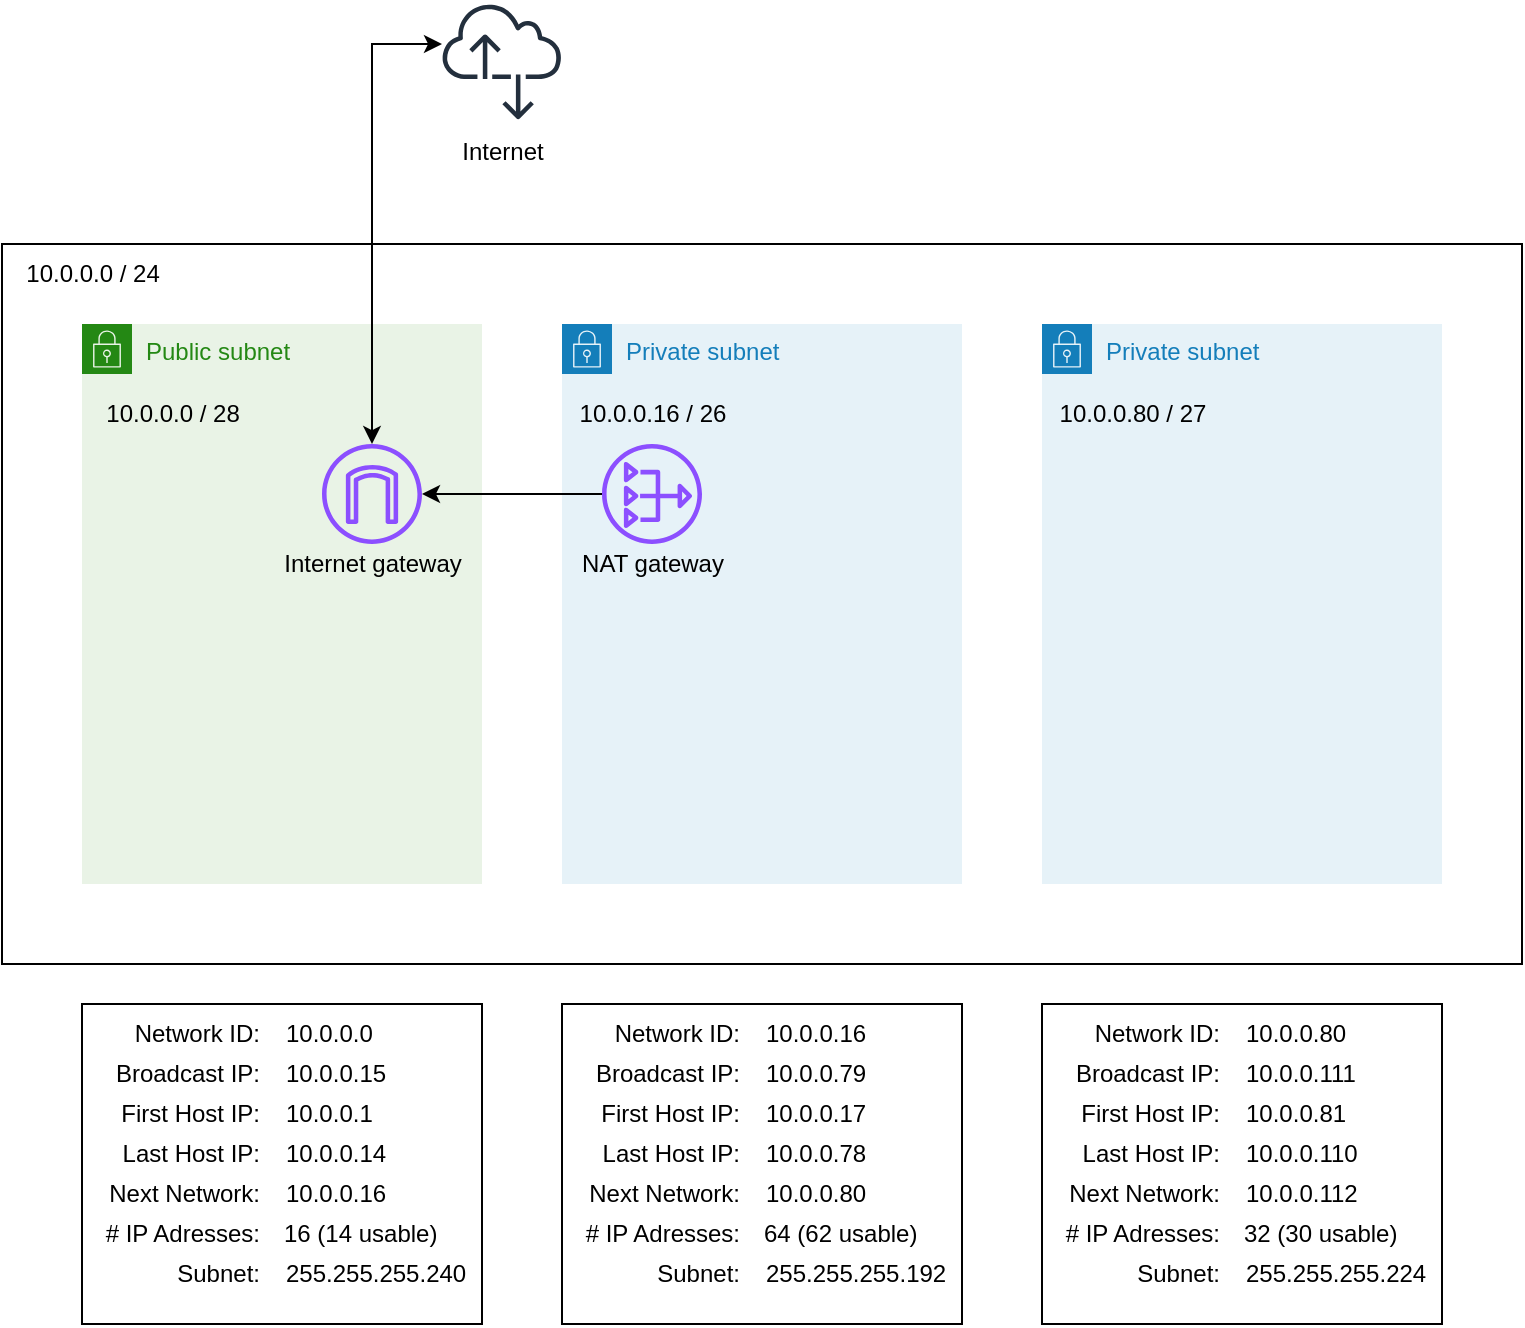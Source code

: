 <mxfile version="22.0.8" type="device" pages="2">
  <diagram name="Page-1" id="U_IowHS9YF1yu9MA0anT">
    <mxGraphModel dx="673" dy="943" grid="1" gridSize="10" guides="1" tooltips="1" connect="1" arrows="1" fold="1" page="1" pageScale="1" pageWidth="827" pageHeight="1169" math="0" shadow="0">
      <root>
        <mxCell id="0" />
        <mxCell id="1" parent="0" />
        <mxCell id="Ga9XXhml2g3gXXF3vAI1-13" value="" style="rounded=0;whiteSpace=wrap;html=1;" vertex="1" parent="1">
          <mxGeometry x="40" y="280" width="760" height="360" as="geometry" />
        </mxCell>
        <mxCell id="Ga9XXhml2g3gXXF3vAI1-3" value="Private subnet" style="points=[[0,0],[0.25,0],[0.5,0],[0.75,0],[1,0],[1,0.25],[1,0.5],[1,0.75],[1,1],[0.75,1],[0.5,1],[0.25,1],[0,1],[0,0.75],[0,0.5],[0,0.25]];outlineConnect=0;gradientColor=none;html=1;whiteSpace=wrap;fontSize=12;fontStyle=0;container=1;pointerEvents=0;collapsible=0;recursiveResize=0;shape=mxgraph.aws4.group;grIcon=mxgraph.aws4.group_security_group;grStroke=0;strokeColor=#147EBA;fillColor=#E6F2F8;verticalAlign=top;align=left;spacingLeft=30;fontColor=#147EBA;dashed=0;" vertex="1" parent="1">
          <mxGeometry x="560" y="320" width="200" height="280" as="geometry" />
        </mxCell>
        <mxCell id="Ga9XXhml2g3gXXF3vAI1-4" value="10.0.0.80 / 27" style="text;html=1;align=center;verticalAlign=middle;resizable=0;points=[];autosize=1;strokeColor=none;fillColor=none;" vertex="1" parent="Ga9XXhml2g3gXXF3vAI1-3">
          <mxGeometry x="-5" y="30" width="100" height="30" as="geometry" />
        </mxCell>
        <mxCell id="Ga9XXhml2g3gXXF3vAI1-5" value="Private subnet" style="points=[[0,0],[0.25,0],[0.5,0],[0.75,0],[1,0],[1,0.25],[1,0.5],[1,0.75],[1,1],[0.75,1],[0.5,1],[0.25,1],[0,1],[0,0.75],[0,0.5],[0,0.25]];outlineConnect=0;gradientColor=none;html=1;whiteSpace=wrap;fontSize=12;fontStyle=0;container=1;pointerEvents=0;collapsible=0;recursiveResize=0;shape=mxgraph.aws4.group;grIcon=mxgraph.aws4.group_security_group;grStroke=0;strokeColor=#147EBA;fillColor=#E6F2F8;verticalAlign=top;align=left;spacingLeft=30;fontColor=#147EBA;dashed=0;" vertex="1" parent="1">
          <mxGeometry x="320" y="320" width="200" height="280" as="geometry" />
        </mxCell>
        <mxCell id="Ga9XXhml2g3gXXF3vAI1-6" value="&lt;div&gt;10.0.0.16 / 26&lt;/div&gt;" style="text;html=1;align=center;verticalAlign=middle;resizable=0;points=[];autosize=1;strokeColor=none;fillColor=none;" vertex="1" parent="Ga9XXhml2g3gXXF3vAI1-5">
          <mxGeometry x="-5" y="30" width="100" height="30" as="geometry" />
        </mxCell>
        <mxCell id="Ga9XXhml2g3gXXF3vAI1-7" value="" style="sketch=0;outlineConnect=0;fontColor=#232F3E;gradientColor=none;fillColor=#8C4FFF;strokeColor=none;dashed=0;verticalLabelPosition=bottom;verticalAlign=top;align=center;html=1;fontSize=12;fontStyle=0;aspect=fixed;pointerEvents=1;shape=mxgraph.aws4.nat_gateway;" vertex="1" parent="Ga9XXhml2g3gXXF3vAI1-5">
          <mxGeometry x="20" y="60" width="50" height="50" as="geometry" />
        </mxCell>
        <mxCell id="Ga9XXhml2g3gXXF3vAI1-10" value="NAT gateway" style="text;html=1;align=center;verticalAlign=middle;resizable=0;points=[];autosize=1;strokeColor=none;fillColor=none;" vertex="1" parent="Ga9XXhml2g3gXXF3vAI1-5">
          <mxGeometry y="105" width="90" height="30" as="geometry" />
        </mxCell>
        <mxCell id="Ga9XXhml2g3gXXF3vAI1-8" value="Public subnet" style="points=[[0,0],[0.25,0],[0.5,0],[0.75,0],[1,0],[1,0.25],[1,0.5],[1,0.75],[1,1],[0.75,1],[0.5,1],[0.25,1],[0,1],[0,0.75],[0,0.5],[0,0.25]];outlineConnect=0;gradientColor=none;html=1;whiteSpace=wrap;fontSize=12;fontStyle=0;container=1;pointerEvents=0;collapsible=0;recursiveResize=0;shape=mxgraph.aws4.group;grIcon=mxgraph.aws4.group_security_group;grStroke=0;strokeColor=#248814;fillColor=#E9F3E6;verticalAlign=top;align=left;spacingLeft=30;fontColor=#248814;dashed=0;" vertex="1" parent="1">
          <mxGeometry x="80" y="320" width="200" height="280" as="geometry" />
        </mxCell>
        <mxCell id="Ga9XXhml2g3gXXF3vAI1-9" value="&lt;div&gt;10.0.0.0 / 28&lt;/div&gt;" style="text;html=1;align=center;verticalAlign=middle;resizable=0;points=[];autosize=1;strokeColor=none;fillColor=none;" vertex="1" parent="Ga9XXhml2g3gXXF3vAI1-8">
          <mxGeometry y="30" width="90" height="30" as="geometry" />
        </mxCell>
        <mxCell id="Ga9XXhml2g3gXXF3vAI1-11" value="" style="sketch=0;outlineConnect=0;fontColor=#232F3E;gradientColor=none;fillColor=#8C4FFF;strokeColor=none;dashed=0;verticalLabelPosition=bottom;verticalAlign=top;align=center;html=1;fontSize=12;fontStyle=0;aspect=fixed;pointerEvents=1;shape=mxgraph.aws4.internet_gateway;" vertex="1" parent="Ga9XXhml2g3gXXF3vAI1-8">
          <mxGeometry x="120" y="60" width="50" height="50" as="geometry" />
        </mxCell>
        <mxCell id="Ga9XXhml2g3gXXF3vAI1-12" value="Internet gateway" style="text;html=1;align=center;verticalAlign=middle;resizable=0;points=[];autosize=1;strokeColor=none;fillColor=none;" vertex="1" parent="Ga9XXhml2g3gXXF3vAI1-8">
          <mxGeometry x="90" y="105" width="110" height="30" as="geometry" />
        </mxCell>
        <mxCell id="Ga9XXhml2g3gXXF3vAI1-14" value="&lt;div&gt;10.0.0.0 / 24&lt;/div&gt;" style="text;html=1;align=center;verticalAlign=middle;resizable=0;points=[];autosize=1;strokeColor=none;fillColor=none;" vertex="1" parent="1">
          <mxGeometry x="40" y="280" width="90" height="30" as="geometry" />
        </mxCell>
        <mxCell id="Ga9XXhml2g3gXXF3vAI1-15" value="" style="rounded=0;whiteSpace=wrap;html=1;container=0;" vertex="1" parent="1">
          <mxGeometry x="80" y="660" width="200" height="160" as="geometry" />
        </mxCell>
        <mxCell id="Ga9XXhml2g3gXXF3vAI1-16" value="&lt;div&gt;Network ID:&lt;/div&gt;" style="text;html=1;align=right;verticalAlign=middle;resizable=0;points=[];autosize=1;strokeColor=none;fillColor=none;container=0;" vertex="1" parent="1">
          <mxGeometry x="80" y="660" width="90" height="30" as="geometry" />
        </mxCell>
        <mxCell id="Ga9XXhml2g3gXXF3vAI1-17" value="Broadcast IP:" style="text;html=1;align=right;verticalAlign=middle;resizable=0;points=[];autosize=1;strokeColor=none;fillColor=none;container=0;" vertex="1" parent="1">
          <mxGeometry x="70" y="680" width="100" height="30" as="geometry" />
        </mxCell>
        <mxCell id="Ga9XXhml2g3gXXF3vAI1-18" value="&lt;div&gt;First Host IP:&lt;/div&gt;" style="text;html=1;align=right;verticalAlign=middle;resizable=0;points=[];autosize=1;strokeColor=none;fillColor=none;container=0;" vertex="1" parent="1">
          <mxGeometry x="80" y="700" width="90" height="30" as="geometry" />
        </mxCell>
        <mxCell id="Ga9XXhml2g3gXXF3vAI1-19" value="Last Host IP:" style="text;html=1;align=right;verticalAlign=middle;resizable=0;points=[];autosize=1;strokeColor=none;fillColor=none;container=0;" vertex="1" parent="1">
          <mxGeometry x="80" y="720" width="90" height="30" as="geometry" />
        </mxCell>
        <mxCell id="Ga9XXhml2g3gXXF3vAI1-20" value="Next Network:" style="text;html=1;align=right;verticalAlign=middle;resizable=0;points=[];autosize=1;strokeColor=none;fillColor=none;container=0;" vertex="1" parent="1">
          <mxGeometry x="70" y="740" width="100" height="30" as="geometry" />
        </mxCell>
        <mxCell id="Ga9XXhml2g3gXXF3vAI1-21" value="&lt;div&gt;# IP Adresses:&lt;/div&gt;" style="text;html=1;align=right;verticalAlign=middle;resizable=0;points=[];autosize=1;strokeColor=none;fillColor=none;container=0;" vertex="1" parent="1">
          <mxGeometry x="70" y="760" width="100" height="30" as="geometry" />
        </mxCell>
        <mxCell id="Ga9XXhml2g3gXXF3vAI1-22" value="&lt;div&gt;Subnet:&lt;/div&gt;" style="text;html=1;align=right;verticalAlign=middle;resizable=0;points=[];autosize=1;strokeColor=none;fillColor=none;container=0;" vertex="1" parent="1">
          <mxGeometry x="110" y="780" width="60" height="30" as="geometry" />
        </mxCell>
        <mxCell id="Ga9XXhml2g3gXXF3vAI1-23" value="10.0.0.0" style="text;html=1;align=left;verticalAlign=middle;resizable=0;points=[];autosize=1;strokeColor=none;fillColor=none;container=0;" vertex="1" parent="1">
          <mxGeometry x="180" y="660" width="70" height="30" as="geometry" />
        </mxCell>
        <mxCell id="Ga9XXhml2g3gXXF3vAI1-24" value="255.255.255.240" style="text;html=1;align=left;verticalAlign=middle;resizable=0;points=[];autosize=1;strokeColor=none;fillColor=none;container=0;" vertex="1" parent="1">
          <mxGeometry x="180" y="780" width="110" height="30" as="geometry" />
        </mxCell>
        <mxCell id="Ga9XXhml2g3gXXF3vAI1-26" value="&lt;div&gt;10.0.0.1&lt;/div&gt;" style="text;html=1;align=left;verticalAlign=middle;resizable=0;points=[];autosize=1;strokeColor=none;fillColor=none;container=0;" vertex="1" parent="1">
          <mxGeometry x="180" y="700" width="70" height="30" as="geometry" />
        </mxCell>
        <mxCell id="Ga9XXhml2g3gXXF3vAI1-27" value="&lt;div&gt;10.0.0.16&lt;/div&gt;" style="text;html=1;align=left;verticalAlign=middle;resizable=0;points=[];autosize=1;strokeColor=none;fillColor=none;container=0;" vertex="1" parent="1">
          <mxGeometry x="180" y="740" width="70" height="30" as="geometry" />
        </mxCell>
        <mxCell id="Ga9XXhml2g3gXXF3vAI1-28" value="&lt;div&gt;10.0.0.15&lt;/div&gt;" style="text;html=1;align=left;verticalAlign=middle;resizable=0;points=[];autosize=1;strokeColor=none;fillColor=none;container=0;" vertex="1" parent="1">
          <mxGeometry x="180" y="680" width="70" height="30" as="geometry" />
        </mxCell>
        <mxCell id="Ga9XXhml2g3gXXF3vAI1-29" value="&lt;div&gt;10.0.0.14&lt;/div&gt;" style="text;html=1;align=left;verticalAlign=middle;resizable=0;points=[];autosize=1;strokeColor=none;fillColor=none;container=0;" vertex="1" parent="1">
          <mxGeometry x="180" y="720" width="70" height="30" as="geometry" />
        </mxCell>
        <mxCell id="Ga9XXhml2g3gXXF3vAI1-30" value="16 (14 usable)" style="text;html=1;align=left;verticalAlign=middle;resizable=0;points=[];autosize=1;strokeColor=none;fillColor=none;container=0;" vertex="1" parent="1">
          <mxGeometry x="179" y="760" width="100" height="30" as="geometry" />
        </mxCell>
        <mxCell id="Ga9XXhml2g3gXXF3vAI1-33" value="" style="rounded=0;whiteSpace=wrap;html=1;container=0;" vertex="1" parent="1">
          <mxGeometry x="320" y="660" width="200" height="160" as="geometry" />
        </mxCell>
        <mxCell id="Ga9XXhml2g3gXXF3vAI1-34" value="&lt;div&gt;Network ID:&lt;/div&gt;" style="text;html=1;align=right;verticalAlign=middle;resizable=0;points=[];autosize=1;strokeColor=none;fillColor=none;container=0;" vertex="1" parent="1">
          <mxGeometry x="320" y="660" width="90" height="30" as="geometry" />
        </mxCell>
        <mxCell id="Ga9XXhml2g3gXXF3vAI1-35" value="&lt;div&gt;First Host IP:&lt;/div&gt;" style="text;html=1;align=right;verticalAlign=middle;resizable=0;points=[];autosize=1;strokeColor=none;fillColor=none;container=0;" vertex="1" parent="1">
          <mxGeometry x="320" y="700" width="90" height="30" as="geometry" />
        </mxCell>
        <mxCell id="Ga9XXhml2g3gXXF3vAI1-36" value="Last Host IP:" style="text;html=1;align=right;verticalAlign=middle;resizable=0;points=[];autosize=1;strokeColor=none;fillColor=none;container=0;" vertex="1" parent="1">
          <mxGeometry x="320" y="720" width="90" height="30" as="geometry" />
        </mxCell>
        <mxCell id="Ga9XXhml2g3gXXF3vAI1-37" value="&lt;div&gt;Subnet:&lt;/div&gt;" style="text;html=1;align=right;verticalAlign=middle;resizable=0;points=[];autosize=1;strokeColor=none;fillColor=none;container=0;" vertex="1" parent="1">
          <mxGeometry x="350" y="780" width="60" height="30" as="geometry" />
        </mxCell>
        <mxCell id="Ga9XXhml2g3gXXF3vAI1-38" value="&lt;div&gt;10.0.0.16&lt;/div&gt;" style="text;html=1;align=left;verticalAlign=middle;resizable=0;points=[];autosize=1;strokeColor=none;fillColor=none;container=0;" vertex="1" parent="1">
          <mxGeometry x="420" y="660" width="70" height="30" as="geometry" />
        </mxCell>
        <mxCell id="Ga9XXhml2g3gXXF3vAI1-39" value="255.255.255.192" style="text;html=1;align=left;verticalAlign=middle;resizable=0;points=[];autosize=1;strokeColor=none;fillColor=none;container=0;" vertex="1" parent="1">
          <mxGeometry x="420" y="780" width="110" height="30" as="geometry" />
        </mxCell>
        <mxCell id="Ga9XXhml2g3gXXF3vAI1-40" value="&lt;div&gt;10.0.0.17&lt;/div&gt;" style="text;html=1;align=left;verticalAlign=middle;resizable=0;points=[];autosize=1;strokeColor=none;fillColor=none;container=0;" vertex="1" parent="1">
          <mxGeometry x="420" y="700" width="70" height="30" as="geometry" />
        </mxCell>
        <mxCell id="Ga9XXhml2g3gXXF3vAI1-41" value="&lt;div&gt;10.0.0.80&lt;/div&gt;" style="text;html=1;align=left;verticalAlign=middle;resizable=0;points=[];autosize=1;strokeColor=none;fillColor=none;container=0;" vertex="1" parent="1">
          <mxGeometry x="420" y="740" width="70" height="30" as="geometry" />
        </mxCell>
        <mxCell id="Ga9XXhml2g3gXXF3vAI1-42" value="&lt;div&gt;10.0.0.79&lt;/div&gt;" style="text;html=1;align=left;verticalAlign=middle;resizable=0;points=[];autosize=1;strokeColor=none;fillColor=none;container=0;" vertex="1" parent="1">
          <mxGeometry x="420" y="680" width="70" height="30" as="geometry" />
        </mxCell>
        <mxCell id="Ga9XXhml2g3gXXF3vAI1-43" value="&lt;div&gt;10.0.0.78&lt;/div&gt;" style="text;html=1;align=left;verticalAlign=middle;resizable=0;points=[];autosize=1;strokeColor=none;fillColor=none;container=0;" vertex="1" parent="1">
          <mxGeometry x="420" y="720" width="70" height="30" as="geometry" />
        </mxCell>
        <mxCell id="Ga9XXhml2g3gXXF3vAI1-44" value="64 (62 usable)" style="text;html=1;align=left;verticalAlign=middle;resizable=0;points=[];autosize=1;strokeColor=none;fillColor=none;container=0;" vertex="1" parent="1">
          <mxGeometry x="419" y="760" width="100" height="30" as="geometry" />
        </mxCell>
        <mxCell id="Ga9XXhml2g3gXXF3vAI1-45" value="Broadcast IP:" style="text;html=1;align=right;verticalAlign=middle;resizable=0;points=[];autosize=1;strokeColor=none;fillColor=none;container=0;" vertex="1" parent="1">
          <mxGeometry x="310" y="680" width="100" height="30" as="geometry" />
        </mxCell>
        <mxCell id="Ga9XXhml2g3gXXF3vAI1-46" value="Next Network:" style="text;html=1;align=right;verticalAlign=middle;resizable=0;points=[];autosize=1;strokeColor=none;fillColor=none;container=0;" vertex="1" parent="1">
          <mxGeometry x="310" y="740" width="100" height="30" as="geometry" />
        </mxCell>
        <mxCell id="Ga9XXhml2g3gXXF3vAI1-47" value="&lt;div&gt;# IP Adresses:&lt;/div&gt;" style="text;html=1;align=right;verticalAlign=middle;resizable=0;points=[];autosize=1;strokeColor=none;fillColor=none;container=0;" vertex="1" parent="1">
          <mxGeometry x="310" y="760" width="100" height="30" as="geometry" />
        </mxCell>
        <mxCell id="Ga9XXhml2g3gXXF3vAI1-48" value="" style="rounded=0;whiteSpace=wrap;html=1;container=0;" vertex="1" parent="1">
          <mxGeometry x="560" y="660" width="200" height="160" as="geometry" />
        </mxCell>
        <mxCell id="Ga9XXhml2g3gXXF3vAI1-49" value="&lt;div&gt;Network ID:&lt;/div&gt;" style="text;html=1;align=right;verticalAlign=middle;resizable=0;points=[];autosize=1;strokeColor=none;fillColor=none;container=0;" vertex="1" parent="1">
          <mxGeometry x="560" y="660" width="90" height="30" as="geometry" />
        </mxCell>
        <mxCell id="Ga9XXhml2g3gXXF3vAI1-50" value="&lt;div&gt;First Host IP:&lt;/div&gt;" style="text;html=1;align=right;verticalAlign=middle;resizable=0;points=[];autosize=1;strokeColor=none;fillColor=none;container=0;" vertex="1" parent="1">
          <mxGeometry x="560" y="700" width="90" height="30" as="geometry" />
        </mxCell>
        <mxCell id="Ga9XXhml2g3gXXF3vAI1-51" value="Last Host IP:" style="text;html=1;align=right;verticalAlign=middle;resizable=0;points=[];autosize=1;strokeColor=none;fillColor=none;container=0;" vertex="1" parent="1">
          <mxGeometry x="560" y="720" width="90" height="30" as="geometry" />
        </mxCell>
        <mxCell id="Ga9XXhml2g3gXXF3vAI1-52" value="&lt;div&gt;Subnet:&lt;/div&gt;" style="text;html=1;align=right;verticalAlign=middle;resizable=0;points=[];autosize=1;strokeColor=none;fillColor=none;container=0;" vertex="1" parent="1">
          <mxGeometry x="590" y="780" width="60" height="30" as="geometry" />
        </mxCell>
        <mxCell id="Ga9XXhml2g3gXXF3vAI1-53" value="&lt;div&gt;10.0.0.80&lt;/div&gt;" style="text;html=1;align=left;verticalAlign=middle;resizable=0;points=[];autosize=1;strokeColor=none;fillColor=none;container=0;" vertex="1" parent="1">
          <mxGeometry x="660" y="660" width="70" height="30" as="geometry" />
        </mxCell>
        <mxCell id="Ga9XXhml2g3gXXF3vAI1-54" value="&lt;div&gt;255.255.255.224&lt;/div&gt;" style="text;html=1;align=left;verticalAlign=middle;resizable=0;points=[];autosize=1;strokeColor=none;fillColor=none;container=0;" vertex="1" parent="1">
          <mxGeometry x="660" y="780" width="110" height="30" as="geometry" />
        </mxCell>
        <mxCell id="Ga9XXhml2g3gXXF3vAI1-55" value="&lt;div&gt;10.0.0.81&lt;/div&gt;" style="text;html=1;align=left;verticalAlign=middle;resizable=0;points=[];autosize=1;strokeColor=none;fillColor=none;container=0;" vertex="1" parent="1">
          <mxGeometry x="660" y="700" width="70" height="30" as="geometry" />
        </mxCell>
        <mxCell id="Ga9XXhml2g3gXXF3vAI1-56" value="&lt;div&gt;10.0.0.112&lt;/div&gt;" style="text;html=1;align=left;verticalAlign=middle;resizable=0;points=[];autosize=1;strokeColor=none;fillColor=none;container=0;" vertex="1" parent="1">
          <mxGeometry x="660" y="740" width="80" height="30" as="geometry" />
        </mxCell>
        <mxCell id="Ga9XXhml2g3gXXF3vAI1-57" value="&lt;div&gt;10.0.0.111&lt;/div&gt;" style="text;html=1;align=left;verticalAlign=middle;resizable=0;points=[];autosize=1;strokeColor=none;fillColor=none;container=0;" vertex="1" parent="1">
          <mxGeometry x="660" y="680" width="80" height="30" as="geometry" />
        </mxCell>
        <mxCell id="Ga9XXhml2g3gXXF3vAI1-58" value="&lt;div&gt;10.0.0.110&lt;/div&gt;" style="text;html=1;align=left;verticalAlign=middle;resizable=0;points=[];autosize=1;strokeColor=none;fillColor=none;container=0;" vertex="1" parent="1">
          <mxGeometry x="660" y="720" width="80" height="30" as="geometry" />
        </mxCell>
        <mxCell id="Ga9XXhml2g3gXXF3vAI1-59" value="32 (30 usable)" style="text;html=1;align=left;verticalAlign=middle;resizable=0;points=[];autosize=1;strokeColor=none;fillColor=none;container=0;" vertex="1" parent="1">
          <mxGeometry x="659" y="760" width="100" height="30" as="geometry" />
        </mxCell>
        <mxCell id="Ga9XXhml2g3gXXF3vAI1-60" value="Broadcast IP:" style="text;html=1;align=right;verticalAlign=middle;resizable=0;points=[];autosize=1;strokeColor=none;fillColor=none;container=0;" vertex="1" parent="1">
          <mxGeometry x="550" y="680" width="100" height="30" as="geometry" />
        </mxCell>
        <mxCell id="Ga9XXhml2g3gXXF3vAI1-61" value="Next Network:" style="text;html=1;align=right;verticalAlign=middle;resizable=0;points=[];autosize=1;strokeColor=none;fillColor=none;container=0;" vertex="1" parent="1">
          <mxGeometry x="550" y="740" width="100" height="30" as="geometry" />
        </mxCell>
        <mxCell id="Ga9XXhml2g3gXXF3vAI1-62" value="&lt;div&gt;# IP Adresses:&lt;/div&gt;" style="text;html=1;align=right;verticalAlign=middle;resizable=0;points=[];autosize=1;strokeColor=none;fillColor=none;container=0;" vertex="1" parent="1">
          <mxGeometry x="550" y="760" width="100" height="30" as="geometry" />
        </mxCell>
        <mxCell id="Ga9XXhml2g3gXXF3vAI1-67" value="" style="sketch=0;outlineConnect=0;fontColor=#232F3E;gradientColor=none;fillColor=#232F3D;strokeColor=none;dashed=0;verticalLabelPosition=bottom;verticalAlign=top;align=center;html=1;fontSize=12;fontStyle=0;aspect=fixed;pointerEvents=1;shape=mxgraph.aws4.internet_alt2;" vertex="1" parent="1">
          <mxGeometry x="260" y="158.8" width="60" height="60" as="geometry" />
        </mxCell>
        <mxCell id="Ga9XXhml2g3gXXF3vAI1-68" value="Internet" style="text;html=1;align=center;verticalAlign=middle;resizable=0;points=[];autosize=1;strokeColor=none;fillColor=none;" vertex="1" parent="1">
          <mxGeometry x="260" y="218.8" width="60" height="30" as="geometry" />
        </mxCell>
        <mxCell id="Ga9XXhml2g3gXXF3vAI1-70" value="" style="edgeStyle=orthogonalEdgeStyle;rounded=0;orthogonalLoop=1;jettySize=auto;html=1;" edge="1" parent="1" source="Ga9XXhml2g3gXXF3vAI1-7" target="Ga9XXhml2g3gXXF3vAI1-11">
          <mxGeometry relative="1" as="geometry">
            <mxPoint x="260" y="405" as="targetPoint" />
          </mxGeometry>
        </mxCell>
        <mxCell id="Ga9XXhml2g3gXXF3vAI1-72" value="" style="edgeStyle=orthogonalEdgeStyle;rounded=0;orthogonalLoop=1;jettySize=auto;html=1;startArrow=classic;startFill=1;" edge="1" parent="1" source="Ga9XXhml2g3gXXF3vAI1-11" target="Ga9XXhml2g3gXXF3vAI1-67">
          <mxGeometry relative="1" as="geometry">
            <mxPoint x="225" y="299.999" as="targetPoint" />
            <Array as="points">
              <mxPoint x="225" y="180" />
            </Array>
          </mxGeometry>
        </mxCell>
      </root>
    </mxGraphModel>
  </diagram>
  <diagram id="UwgrZHdy45LEcWLpRs_1" name="Page-2">
    <mxGraphModel dx="808" dy="1131" grid="1" gridSize="10" guides="1" tooltips="1" connect="1" arrows="1" fold="1" page="1" pageScale="1" pageWidth="827" pageHeight="1169" math="0" shadow="0">
      <root>
        <mxCell id="0" />
        <mxCell id="1" parent="0" />
        <mxCell id="jbS-5lK-7aem4xT9ez0U-1" value="" style="rounded=0;whiteSpace=wrap;html=1;" vertex="1" parent="1">
          <mxGeometry x="140" y="120" width="90" height="960" as="geometry" />
        </mxCell>
        <mxCell id="O_Kx8OqJy2KLBOdGpOFB-1" value="&lt;div&gt;10.0.0.0 / 24&lt;/div&gt;" style="text;html=1;align=center;verticalAlign=middle;resizable=0;points=[];autosize=1;strokeColor=none;fillColor=none;" vertex="1" parent="1">
          <mxGeometry x="140" y="120" width="90" height="30" as="geometry" />
        </mxCell>
        <mxCell id="brjbyJRBh-GcAOlPzr3R-1" value="Public subnet" style="points=[[0,0],[0.25,0],[0.5,0],[0.75,0],[1,0],[1,0.25],[1,0.5],[1,0.75],[1,1],[0.75,1],[0.5,1],[0.25,1],[0,1],[0,0.75],[0,0.5],[0,0.25]];outlineConnect=0;gradientColor=none;html=1;whiteSpace=wrap;fontSize=12;fontStyle=0;container=1;pointerEvents=0;collapsible=0;recursiveResize=0;shape=mxgraph.aws4.group;grIcon=mxgraph.aws4.group_security_group;grStroke=0;strokeColor=#248814;fillColor=#E9F3E6;verticalAlign=top;align=left;spacingLeft=30;fontColor=#248814;dashed=0;" vertex="1" parent="1">
          <mxGeometry x="240" y="120" width="200" height="160" as="geometry" />
        </mxCell>
        <mxCell id="7Yzuk7tt2n5Uz4PE6tUw-7" value="" style="rounded=0;whiteSpace=wrap;html=1;fillColor=none;" vertex="1" parent="brjbyJRBh-GcAOlPzr3R-1">
          <mxGeometry width="200" height="80" as="geometry" />
        </mxCell>
        <mxCell id="brjbyJRBh-GcAOlPzr3R-2" value="&lt;div&gt;10.0.0.0 / 28&lt;/div&gt;" style="text;html=1;align=center;verticalAlign=middle;resizable=0;points=[];autosize=1;strokeColor=none;fillColor=none;" vertex="1" parent="brjbyJRBh-GcAOlPzr3R-1">
          <mxGeometry x="110" width="90" height="30" as="geometry" />
        </mxCell>
        <mxCell id="6LUlJH3pKcvqcpbIaL2A-1" value="16 IP adresses" style="text;html=1;align=left;verticalAlign=middle;resizable=0;points=[];autosize=1;strokeColor=none;fillColor=none;" vertex="1" parent="brjbyJRBh-GcAOlPzr3R-1">
          <mxGeometry x="90" y="30" width="100" height="30" as="geometry" />
        </mxCell>
        <mxCell id="VQAXzztfvNJ28aicoKne-2" value="&lt;div&gt;10.0.0.0&lt;/div&gt;&lt;div&gt;t/m&lt;/div&gt;&lt;div&gt;10.0.0.15&lt;br&gt;&lt;/div&gt;" style="text;html=1;align=center;verticalAlign=middle;resizable=0;points=[];autosize=1;strokeColor=none;fillColor=none;" vertex="1" parent="1">
          <mxGeometry x="250" y="140" width="70" height="60" as="geometry" />
        </mxCell>
        <mxCell id="Byeey3r7qylGB2vWRMuR-1" value="Private subnet" style="points=[[0,0],[0.25,0],[0.5,0],[0.75,0],[1,0],[1,0.25],[1,0.5],[1,0.75],[1,1],[0.75,1],[0.5,1],[0.25,1],[0,1],[0,0.75],[0,0.5],[0,0.25]];outlineConnect=0;gradientColor=none;html=1;whiteSpace=wrap;fontSize=12;fontStyle=0;container=1;pointerEvents=0;collapsible=0;recursiveResize=0;shape=mxgraph.aws4.group;grIcon=mxgraph.aws4.group_security_group;grStroke=0;strokeColor=#147EBA;fillColor=#E6F2F8;verticalAlign=top;align=left;spacingLeft=30;fontColor=#147EBA;dashed=0;" vertex="1" parent="1">
          <mxGeometry x="240" y="520" width="200" height="160" as="geometry" />
        </mxCell>
        <mxCell id="7Yzuk7tt2n5Uz4PE6tUw-4" value="" style="rounded=0;whiteSpace=wrap;html=1;fillColor=none;" vertex="1" parent="Byeey3r7qylGB2vWRMuR-1">
          <mxGeometry width="200" height="160" as="geometry" />
        </mxCell>
        <mxCell id="Byeey3r7qylGB2vWRMuR-2" value="&lt;div&gt;10.0.0.80 / 27&lt;/div&gt;" style="text;html=1;align=center;verticalAlign=middle;resizable=0;points=[];autosize=1;strokeColor=none;fillColor=none;" vertex="1" parent="Byeey3r7qylGB2vWRMuR-1">
          <mxGeometry x="100" width="100" height="30" as="geometry" />
        </mxCell>
        <mxCell id="Byeey3r7qylGB2vWRMuR-5" value="&lt;div&gt;10.0.0.80&lt;/div&gt;&lt;div&gt;t/m&lt;/div&gt;&lt;div&gt;10.0.0.111&lt;br&gt;&lt;/div&gt;" style="text;html=1;align=center;verticalAlign=middle;resizable=0;points=[];autosize=1;strokeColor=none;fillColor=none;" vertex="1" parent="Byeey3r7qylGB2vWRMuR-1">
          <mxGeometry x="-5" y="30" width="80" height="60" as="geometry" />
        </mxCell>
        <mxCell id="6LUlJH3pKcvqcpbIaL2A-2" value="&lt;div&gt;32 IP adresses&lt;/div&gt;" style="text;html=1;align=left;verticalAlign=middle;resizable=0;points=[];autosize=1;strokeColor=none;fillColor=none;" vertex="1" parent="Byeey3r7qylGB2vWRMuR-1">
          <mxGeometry x="90" y="45" width="100" height="30" as="geometry" />
        </mxCell>
        <mxCell id="3DtiS-bSoR6-GqZdJiWt-1" value="Private subnet" style="points=[[0,0],[0.25,0],[0.5,0],[0.75,0],[1,0],[1,0.25],[1,0.5],[1,0.75],[1,1],[0.75,1],[0.5,1],[0.25,1],[0,1],[0,0.75],[0,0.5],[0,0.25]];outlineConnect=0;gradientColor=none;html=1;whiteSpace=wrap;fontSize=12;fontStyle=0;container=1;pointerEvents=0;collapsible=0;recursiveResize=0;shape=mxgraph.aws4.group;grIcon=mxgraph.aws4.group_security_group;grStroke=0;strokeColor=#147EBA;fillColor=#E6F2F8;verticalAlign=top;align=left;spacingLeft=30;fontColor=#147EBA;dashed=0;" vertex="1" parent="1">
          <mxGeometry x="240" y="200" width="200" height="320" as="geometry" />
        </mxCell>
        <mxCell id="7Yzuk7tt2n5Uz4PE6tUw-6" value="" style="rounded=0;whiteSpace=wrap;html=1;fillColor=none;" vertex="1" parent="3DtiS-bSoR6-GqZdJiWt-1">
          <mxGeometry width="200" height="320" as="geometry" />
        </mxCell>
        <mxCell id="3DtiS-bSoR6-GqZdJiWt-2" value="&lt;div&gt;10.0.0.16 / 26&lt;/div&gt;" style="text;html=1;align=center;verticalAlign=middle;resizable=0;points=[];autosize=1;strokeColor=none;fillColor=none;" vertex="1" parent="3DtiS-bSoR6-GqZdJiWt-1">
          <mxGeometry x="100" width="100" height="30" as="geometry" />
        </mxCell>
        <mxCell id="3DtiS-bSoR6-GqZdJiWt-3" value="&lt;div&gt;10.0.0.16&lt;/div&gt;&lt;div&gt;t/m&lt;/div&gt;&lt;div&gt;10.0.0.79&lt;br&gt;&lt;/div&gt;" style="text;html=1;align=center;verticalAlign=middle;resizable=0;points=[];autosize=1;strokeColor=none;fillColor=none;" vertex="1" parent="3DtiS-bSoR6-GqZdJiWt-1">
          <mxGeometry y="30" width="70" height="60" as="geometry" />
        </mxCell>
        <mxCell id="3DtiS-bSoR6-GqZdJiWt-4" value="&lt;div&gt;64 IP adresses&lt;/div&gt;" style="text;html=1;align=left;verticalAlign=middle;resizable=0;points=[];autosize=1;strokeColor=none;fillColor=none;" vertex="1" parent="3DtiS-bSoR6-GqZdJiWt-1">
          <mxGeometry x="90" y="45" width="100" height="30" as="geometry" />
        </mxCell>
        <mxCell id="7Yzuk7tt2n5Uz4PE6tUw-1" value="&lt;div&gt;10.0.0.16&lt;br&gt;&lt;/div&gt;" style="text;html=1;align=center;verticalAlign=middle;resizable=0;points=[];autosize=1;strokeColor=none;fillColor=none;" vertex="1" parent="1">
          <mxGeometry x="150" y="190" width="70" height="30" as="geometry" />
        </mxCell>
        <mxCell id="7Yzuk7tt2n5Uz4PE6tUw-2" value="&lt;div&gt;10.0.0.80&lt;br&gt;&lt;/div&gt;" style="text;html=1;align=center;verticalAlign=middle;resizable=0;points=[];autosize=1;strokeColor=none;fillColor=none;" vertex="1" parent="1">
          <mxGeometry x="150" y="510" width="70" height="30" as="geometry" />
        </mxCell>
        <mxCell id="7Yzuk7tt2n5Uz4PE6tUw-3" value="&lt;div&gt;10.0.0.112&lt;br&gt;&lt;/div&gt;" style="text;html=1;align=center;verticalAlign=middle;resizable=0;points=[];autosize=1;strokeColor=none;fillColor=none;" vertex="1" parent="1">
          <mxGeometry x="145" y="670" width="80" height="30" as="geometry" />
        </mxCell>
        <mxCell id="7Yzuk7tt2n5Uz4PE6tUw-8" value="" style="rounded=0;whiteSpace=wrap;html=1;fillColor=#f5f5f5;strokeColor=#666666;fontColor=#333333;" vertex="1" parent="1">
          <mxGeometry x="240" y="680" width="200" height="400" as="geometry" />
        </mxCell>
        <mxCell id="7Yzuk7tt2n5Uz4PE6tUw-9" value="&lt;div&gt;10.0.0.255&lt;br&gt;&lt;/div&gt;" style="text;html=1;align=center;verticalAlign=middle;resizable=0;points=[];autosize=1;strokeColor=none;fillColor=none;" vertex="1" parent="1">
          <mxGeometry x="145" y="1050" width="80" height="30" as="geometry" />
        </mxCell>
        <mxCell id="7Yzuk7tt2n5Uz4PE6tUw-10" value="" style="shape=flexArrow;endArrow=classic;html=1;rounded=0;entryX=0.475;entryY=-0.1;entryDx=0;entryDy=0;entryPerimeter=0;exitX=0.475;exitY=0.967;exitDx=0;exitDy=0;exitPerimeter=0;" edge="1" parent="1" source="7Yzuk7tt2n5Uz4PE6tUw-3" target="7Yzuk7tt2n5Uz4PE6tUw-9">
          <mxGeometry width="50" height="50" relative="1" as="geometry">
            <mxPoint x="180" y="710" as="sourcePoint" />
            <mxPoint x="210" y="800" as="targetPoint" />
          </mxGeometry>
        </mxCell>
        <mxCell id="7Yzuk7tt2n5Uz4PE6tUw-11" value="&lt;div&gt;10.0.0.112&lt;/div&gt;&lt;div&gt;t/m&lt;/div&gt;&lt;div&gt;10.0.0.255&lt;br&gt;&lt;/div&gt;" style="text;html=1;align=center;verticalAlign=middle;resizable=0;points=[];autosize=1;strokeColor=none;fillColor=none;" vertex="1" parent="1">
          <mxGeometry x="250" y="700" width="80" height="60" as="geometry" />
        </mxCell>
        <mxCell id="7Yzuk7tt2n5Uz4PE6tUw-12" value="&lt;div&gt;144 IP adressen nog beschikbaar&amp;nbsp;&lt;/div&gt;&lt;div&gt;binnen 10.0.0.0 / 24 voor andere&amp;nbsp;&lt;/div&gt;&lt;div&gt;eventuele subnets&lt;br&gt;&lt;/div&gt;" style="text;html=1;align=left;verticalAlign=middle;resizable=0;points=[];autosize=1;strokeColor=none;fillColor=none;" vertex="1" parent="1">
          <mxGeometry x="250" y="760" width="210" height="60" as="geometry" />
        </mxCell>
      </root>
    </mxGraphModel>
  </diagram>
</mxfile>

